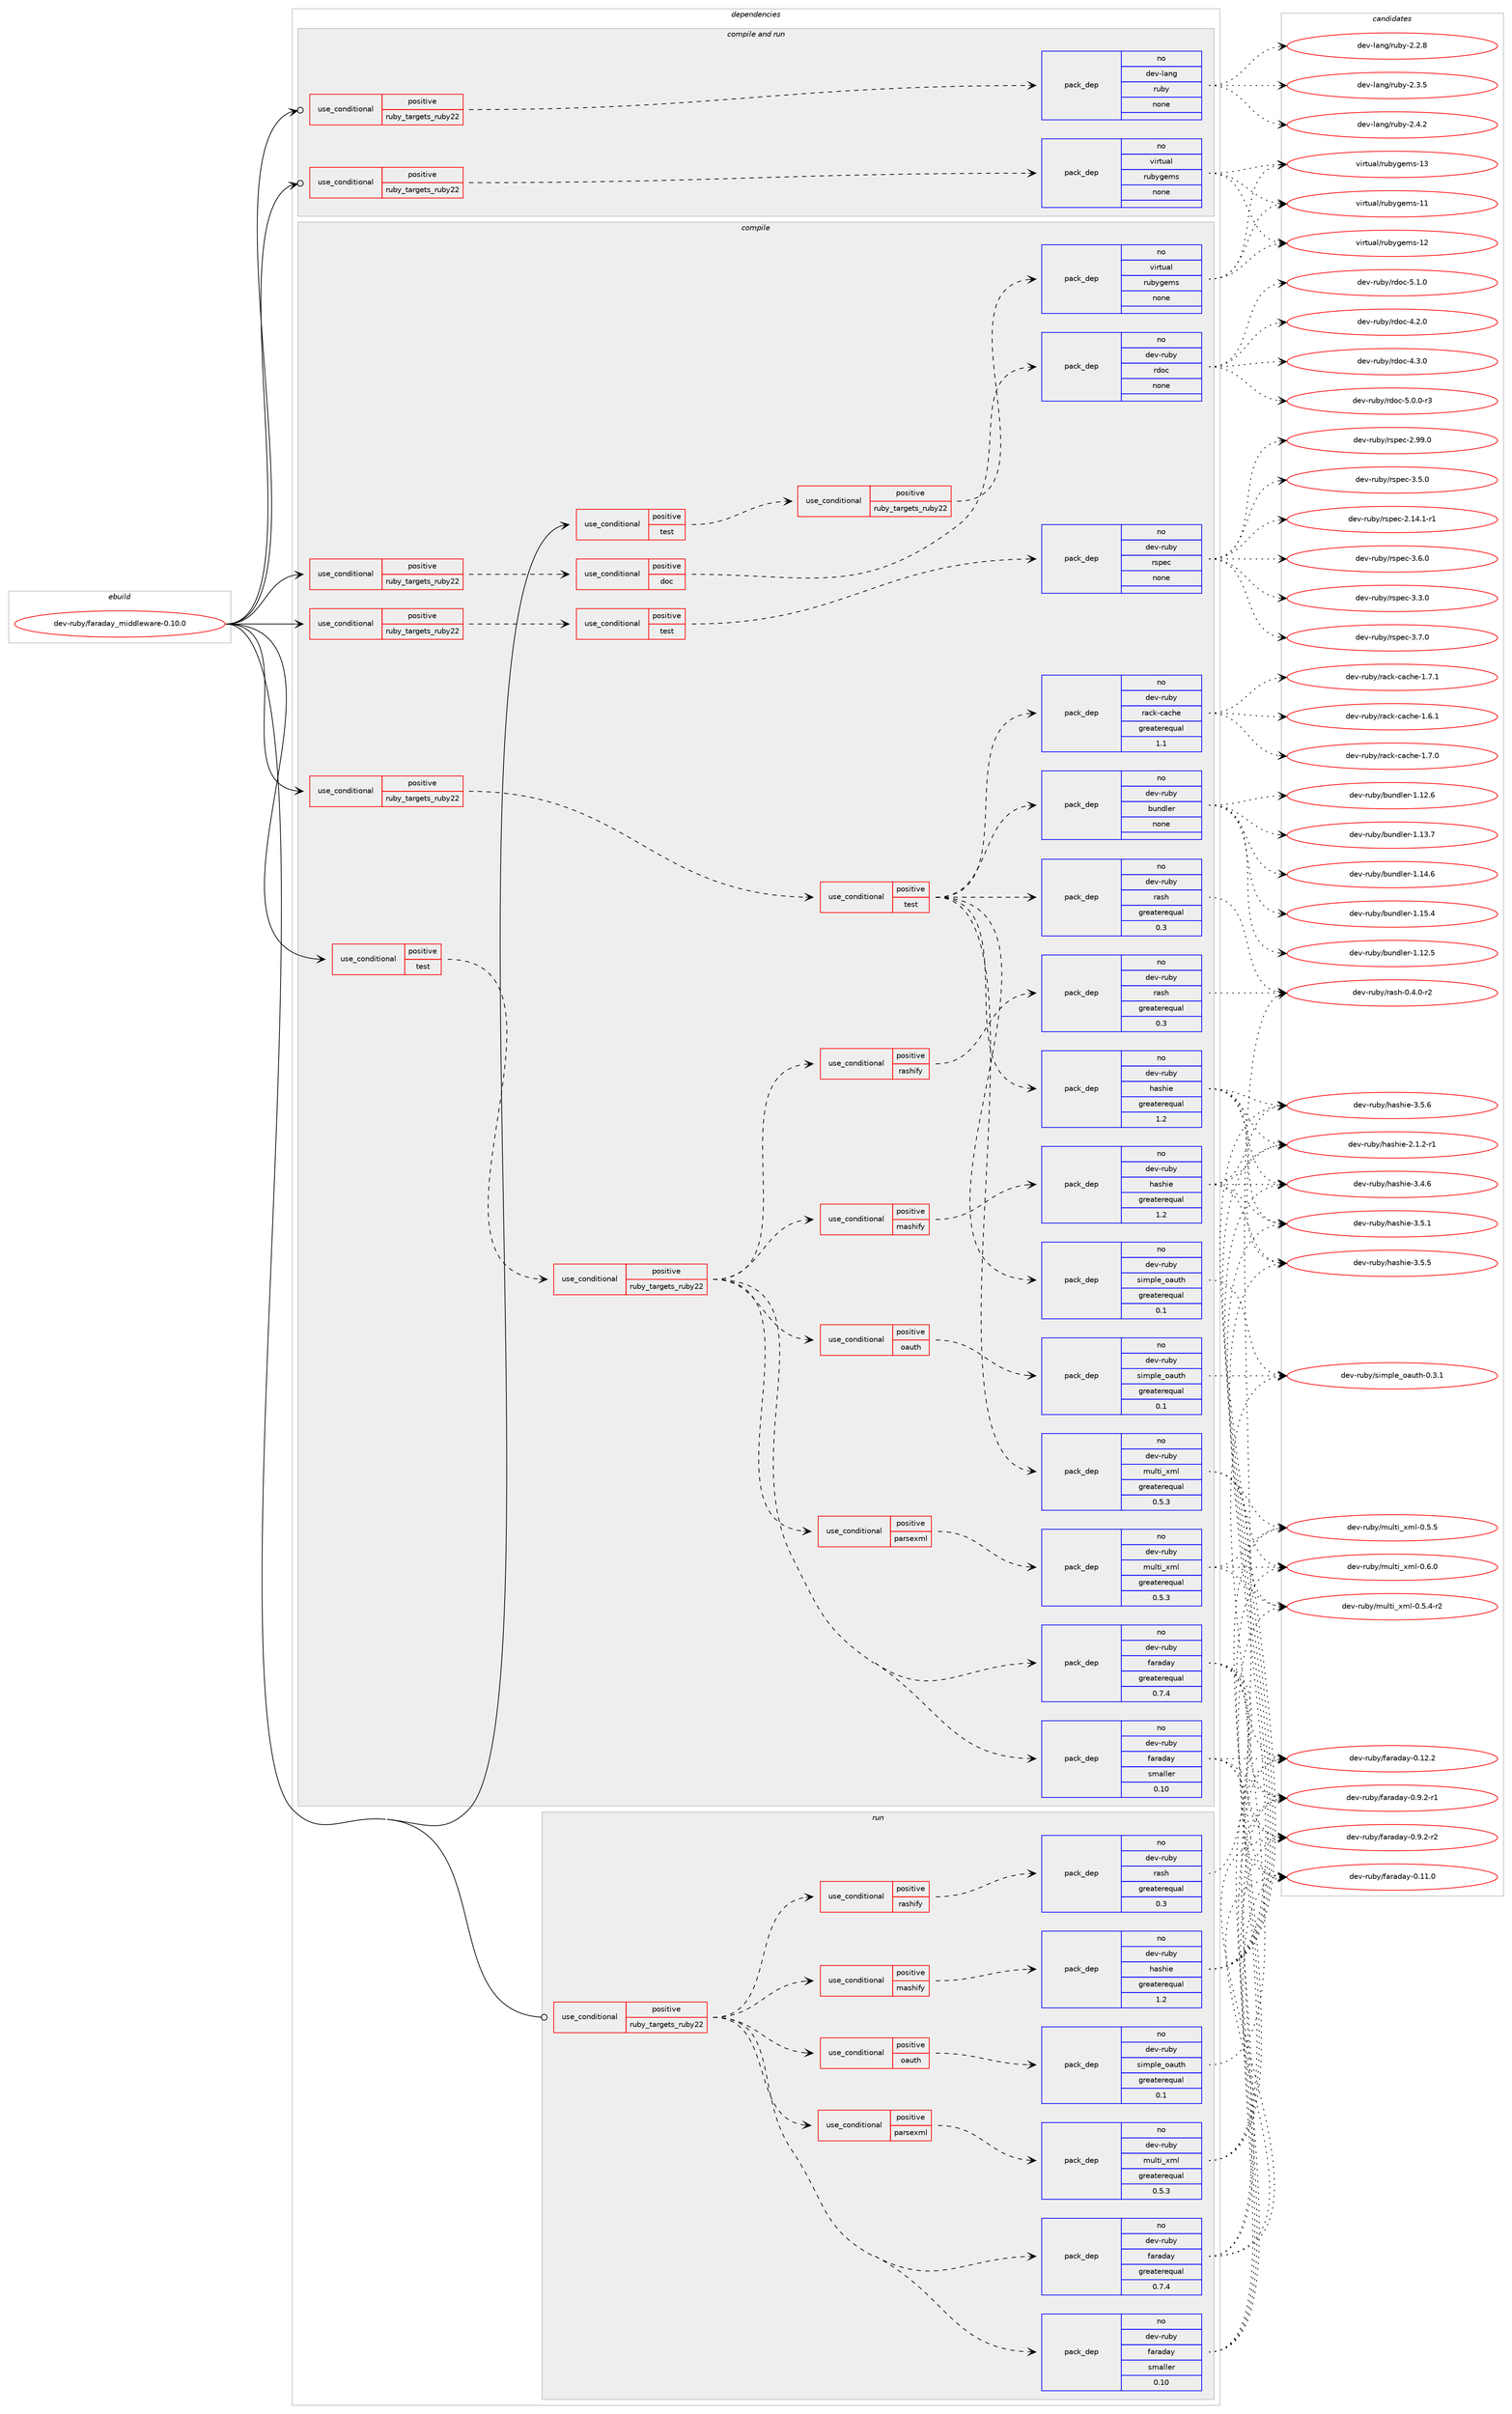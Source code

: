 digraph prolog {

# *************
# Graph options
# *************

newrank=true;
concentrate=true;
compound=true;
graph [rankdir=LR,fontname=Helvetica,fontsize=10,ranksep=1.5];#, ranksep=2.5, nodesep=0.2];
edge  [arrowhead=vee];
node  [fontname=Helvetica,fontsize=10];

# **********
# The ebuild
# **********

subgraph cluster_leftcol {
color=gray;
rank=same;
label=<<i>ebuild</i>>;
id [label="dev-ruby/faraday_middleware-0.10.0", color=red, width=4, href="../dev-ruby/faraday_middleware-0.10.0.svg"];
}

# ****************
# The dependencies
# ****************

subgraph cluster_midcol {
color=gray;
label=<<i>dependencies</i>>;
subgraph cluster_compile {
fillcolor="#eeeeee";
style=filled;
label=<<i>compile</i>>;
subgraph cond56797 {
dependency238195 [label=<<TABLE BORDER="0" CELLBORDER="1" CELLSPACING="0" CELLPADDING="4"><TR><TD ROWSPAN="3" CELLPADDING="10">use_conditional</TD></TR><TR><TD>positive</TD></TR><TR><TD>ruby_targets_ruby22</TD></TR></TABLE>>, shape=none, color=red];
subgraph cond56798 {
dependency238196 [label=<<TABLE BORDER="0" CELLBORDER="1" CELLSPACING="0" CELLPADDING="4"><TR><TD ROWSPAN="3" CELLPADDING="10">use_conditional</TD></TR><TR><TD>positive</TD></TR><TR><TD>doc</TD></TR></TABLE>>, shape=none, color=red];
subgraph pack177321 {
dependency238197 [label=<<TABLE BORDER="0" CELLBORDER="1" CELLSPACING="0" CELLPADDING="4" WIDTH="220"><TR><TD ROWSPAN="6" CELLPADDING="30">pack_dep</TD></TR><TR><TD WIDTH="110">no</TD></TR><TR><TD>dev-ruby</TD></TR><TR><TD>rdoc</TD></TR><TR><TD>none</TD></TR><TR><TD></TD></TR></TABLE>>, shape=none, color=blue];
}
dependency238196:e -> dependency238197:w [weight=20,style="dashed",arrowhead="vee"];
}
dependency238195:e -> dependency238196:w [weight=20,style="dashed",arrowhead="vee"];
}
id:e -> dependency238195:w [weight=20,style="solid",arrowhead="vee"];
subgraph cond56799 {
dependency238198 [label=<<TABLE BORDER="0" CELLBORDER="1" CELLSPACING="0" CELLPADDING="4"><TR><TD ROWSPAN="3" CELLPADDING="10">use_conditional</TD></TR><TR><TD>positive</TD></TR><TR><TD>ruby_targets_ruby22</TD></TR></TABLE>>, shape=none, color=red];
subgraph cond56800 {
dependency238199 [label=<<TABLE BORDER="0" CELLBORDER="1" CELLSPACING="0" CELLPADDING="4"><TR><TD ROWSPAN="3" CELLPADDING="10">use_conditional</TD></TR><TR><TD>positive</TD></TR><TR><TD>test</TD></TR></TABLE>>, shape=none, color=red];
subgraph pack177322 {
dependency238200 [label=<<TABLE BORDER="0" CELLBORDER="1" CELLSPACING="0" CELLPADDING="4" WIDTH="220"><TR><TD ROWSPAN="6" CELLPADDING="30">pack_dep</TD></TR><TR><TD WIDTH="110">no</TD></TR><TR><TD>dev-ruby</TD></TR><TR><TD>bundler</TD></TR><TR><TD>none</TD></TR><TR><TD></TD></TR></TABLE>>, shape=none, color=blue];
}
dependency238199:e -> dependency238200:w [weight=20,style="dashed",arrowhead="vee"];
subgraph pack177323 {
dependency238201 [label=<<TABLE BORDER="0" CELLBORDER="1" CELLSPACING="0" CELLPADDING="4" WIDTH="220"><TR><TD ROWSPAN="6" CELLPADDING="30">pack_dep</TD></TR><TR><TD WIDTH="110">no</TD></TR><TR><TD>dev-ruby</TD></TR><TR><TD>multi_xml</TD></TR><TR><TD>greaterequal</TD></TR><TR><TD>0.5.3</TD></TR></TABLE>>, shape=none, color=blue];
}
dependency238199:e -> dependency238201:w [weight=20,style="dashed",arrowhead="vee"];
subgraph pack177324 {
dependency238202 [label=<<TABLE BORDER="0" CELLBORDER="1" CELLSPACING="0" CELLPADDING="4" WIDTH="220"><TR><TD ROWSPAN="6" CELLPADDING="30">pack_dep</TD></TR><TR><TD WIDTH="110">no</TD></TR><TR><TD>dev-ruby</TD></TR><TR><TD>rack-cache</TD></TR><TR><TD>greaterequal</TD></TR><TR><TD>1.1</TD></TR></TABLE>>, shape=none, color=blue];
}
dependency238199:e -> dependency238202:w [weight=20,style="dashed",arrowhead="vee"];
subgraph pack177325 {
dependency238203 [label=<<TABLE BORDER="0" CELLBORDER="1" CELLSPACING="0" CELLPADDING="4" WIDTH="220"><TR><TD ROWSPAN="6" CELLPADDING="30">pack_dep</TD></TR><TR><TD WIDTH="110">no</TD></TR><TR><TD>dev-ruby</TD></TR><TR><TD>simple_oauth</TD></TR><TR><TD>greaterequal</TD></TR><TR><TD>0.1</TD></TR></TABLE>>, shape=none, color=blue];
}
dependency238199:e -> dependency238203:w [weight=20,style="dashed",arrowhead="vee"];
subgraph pack177326 {
dependency238204 [label=<<TABLE BORDER="0" CELLBORDER="1" CELLSPACING="0" CELLPADDING="4" WIDTH="220"><TR><TD ROWSPAN="6" CELLPADDING="30">pack_dep</TD></TR><TR><TD WIDTH="110">no</TD></TR><TR><TD>dev-ruby</TD></TR><TR><TD>hashie</TD></TR><TR><TD>greaterequal</TD></TR><TR><TD>1.2</TD></TR></TABLE>>, shape=none, color=blue];
}
dependency238199:e -> dependency238204:w [weight=20,style="dashed",arrowhead="vee"];
subgraph pack177327 {
dependency238205 [label=<<TABLE BORDER="0" CELLBORDER="1" CELLSPACING="0" CELLPADDING="4" WIDTH="220"><TR><TD ROWSPAN="6" CELLPADDING="30">pack_dep</TD></TR><TR><TD WIDTH="110">no</TD></TR><TR><TD>dev-ruby</TD></TR><TR><TD>rash</TD></TR><TR><TD>greaterequal</TD></TR><TR><TD>0.3</TD></TR></TABLE>>, shape=none, color=blue];
}
dependency238199:e -> dependency238205:w [weight=20,style="dashed",arrowhead="vee"];
}
dependency238198:e -> dependency238199:w [weight=20,style="dashed",arrowhead="vee"];
}
id:e -> dependency238198:w [weight=20,style="solid",arrowhead="vee"];
subgraph cond56801 {
dependency238206 [label=<<TABLE BORDER="0" CELLBORDER="1" CELLSPACING="0" CELLPADDING="4"><TR><TD ROWSPAN="3" CELLPADDING="10">use_conditional</TD></TR><TR><TD>positive</TD></TR><TR><TD>ruby_targets_ruby22</TD></TR></TABLE>>, shape=none, color=red];
subgraph cond56802 {
dependency238207 [label=<<TABLE BORDER="0" CELLBORDER="1" CELLSPACING="0" CELLPADDING="4"><TR><TD ROWSPAN="3" CELLPADDING="10">use_conditional</TD></TR><TR><TD>positive</TD></TR><TR><TD>test</TD></TR></TABLE>>, shape=none, color=red];
subgraph pack177328 {
dependency238208 [label=<<TABLE BORDER="0" CELLBORDER="1" CELLSPACING="0" CELLPADDING="4" WIDTH="220"><TR><TD ROWSPAN="6" CELLPADDING="30">pack_dep</TD></TR><TR><TD WIDTH="110">no</TD></TR><TR><TD>dev-ruby</TD></TR><TR><TD>rspec</TD></TR><TR><TD>none</TD></TR><TR><TD></TD></TR></TABLE>>, shape=none, color=blue];
}
dependency238207:e -> dependency238208:w [weight=20,style="dashed",arrowhead="vee"];
}
dependency238206:e -> dependency238207:w [weight=20,style="dashed",arrowhead="vee"];
}
id:e -> dependency238206:w [weight=20,style="solid",arrowhead="vee"];
subgraph cond56803 {
dependency238209 [label=<<TABLE BORDER="0" CELLBORDER="1" CELLSPACING="0" CELLPADDING="4"><TR><TD ROWSPAN="3" CELLPADDING="10">use_conditional</TD></TR><TR><TD>positive</TD></TR><TR><TD>test</TD></TR></TABLE>>, shape=none, color=red];
subgraph cond56804 {
dependency238210 [label=<<TABLE BORDER="0" CELLBORDER="1" CELLSPACING="0" CELLPADDING="4"><TR><TD ROWSPAN="3" CELLPADDING="10">use_conditional</TD></TR><TR><TD>positive</TD></TR><TR><TD>ruby_targets_ruby22</TD></TR></TABLE>>, shape=none, color=red];
subgraph pack177329 {
dependency238211 [label=<<TABLE BORDER="0" CELLBORDER="1" CELLSPACING="0" CELLPADDING="4" WIDTH="220"><TR><TD ROWSPAN="6" CELLPADDING="30">pack_dep</TD></TR><TR><TD WIDTH="110">no</TD></TR><TR><TD>dev-ruby</TD></TR><TR><TD>faraday</TD></TR><TR><TD>greaterequal</TD></TR><TR><TD>0.7.4</TD></TR></TABLE>>, shape=none, color=blue];
}
dependency238210:e -> dependency238211:w [weight=20,style="dashed",arrowhead="vee"];
subgraph pack177330 {
dependency238212 [label=<<TABLE BORDER="0" CELLBORDER="1" CELLSPACING="0" CELLPADDING="4" WIDTH="220"><TR><TD ROWSPAN="6" CELLPADDING="30">pack_dep</TD></TR><TR><TD WIDTH="110">no</TD></TR><TR><TD>dev-ruby</TD></TR><TR><TD>faraday</TD></TR><TR><TD>smaller</TD></TR><TR><TD>0.10</TD></TR></TABLE>>, shape=none, color=blue];
}
dependency238210:e -> dependency238212:w [weight=20,style="dashed",arrowhead="vee"];
subgraph cond56805 {
dependency238213 [label=<<TABLE BORDER="0" CELLBORDER="1" CELLSPACING="0" CELLPADDING="4"><TR><TD ROWSPAN="3" CELLPADDING="10">use_conditional</TD></TR><TR><TD>positive</TD></TR><TR><TD>parsexml</TD></TR></TABLE>>, shape=none, color=red];
subgraph pack177331 {
dependency238214 [label=<<TABLE BORDER="0" CELLBORDER="1" CELLSPACING="0" CELLPADDING="4" WIDTH="220"><TR><TD ROWSPAN="6" CELLPADDING="30">pack_dep</TD></TR><TR><TD WIDTH="110">no</TD></TR><TR><TD>dev-ruby</TD></TR><TR><TD>multi_xml</TD></TR><TR><TD>greaterequal</TD></TR><TR><TD>0.5.3</TD></TR></TABLE>>, shape=none, color=blue];
}
dependency238213:e -> dependency238214:w [weight=20,style="dashed",arrowhead="vee"];
}
dependency238210:e -> dependency238213:w [weight=20,style="dashed",arrowhead="vee"];
subgraph cond56806 {
dependency238215 [label=<<TABLE BORDER="0" CELLBORDER="1" CELLSPACING="0" CELLPADDING="4"><TR><TD ROWSPAN="3" CELLPADDING="10">use_conditional</TD></TR><TR><TD>positive</TD></TR><TR><TD>oauth</TD></TR></TABLE>>, shape=none, color=red];
subgraph pack177332 {
dependency238216 [label=<<TABLE BORDER="0" CELLBORDER="1" CELLSPACING="0" CELLPADDING="4" WIDTH="220"><TR><TD ROWSPAN="6" CELLPADDING="30">pack_dep</TD></TR><TR><TD WIDTH="110">no</TD></TR><TR><TD>dev-ruby</TD></TR><TR><TD>simple_oauth</TD></TR><TR><TD>greaterequal</TD></TR><TR><TD>0.1</TD></TR></TABLE>>, shape=none, color=blue];
}
dependency238215:e -> dependency238216:w [weight=20,style="dashed",arrowhead="vee"];
}
dependency238210:e -> dependency238215:w [weight=20,style="dashed",arrowhead="vee"];
subgraph cond56807 {
dependency238217 [label=<<TABLE BORDER="0" CELLBORDER="1" CELLSPACING="0" CELLPADDING="4"><TR><TD ROWSPAN="3" CELLPADDING="10">use_conditional</TD></TR><TR><TD>positive</TD></TR><TR><TD>mashify</TD></TR></TABLE>>, shape=none, color=red];
subgraph pack177333 {
dependency238218 [label=<<TABLE BORDER="0" CELLBORDER="1" CELLSPACING="0" CELLPADDING="4" WIDTH="220"><TR><TD ROWSPAN="6" CELLPADDING="30">pack_dep</TD></TR><TR><TD WIDTH="110">no</TD></TR><TR><TD>dev-ruby</TD></TR><TR><TD>hashie</TD></TR><TR><TD>greaterequal</TD></TR><TR><TD>1.2</TD></TR></TABLE>>, shape=none, color=blue];
}
dependency238217:e -> dependency238218:w [weight=20,style="dashed",arrowhead="vee"];
}
dependency238210:e -> dependency238217:w [weight=20,style="dashed",arrowhead="vee"];
subgraph cond56808 {
dependency238219 [label=<<TABLE BORDER="0" CELLBORDER="1" CELLSPACING="0" CELLPADDING="4"><TR><TD ROWSPAN="3" CELLPADDING="10">use_conditional</TD></TR><TR><TD>positive</TD></TR><TR><TD>rashify</TD></TR></TABLE>>, shape=none, color=red];
subgraph pack177334 {
dependency238220 [label=<<TABLE BORDER="0" CELLBORDER="1" CELLSPACING="0" CELLPADDING="4" WIDTH="220"><TR><TD ROWSPAN="6" CELLPADDING="30">pack_dep</TD></TR><TR><TD WIDTH="110">no</TD></TR><TR><TD>dev-ruby</TD></TR><TR><TD>rash</TD></TR><TR><TD>greaterequal</TD></TR><TR><TD>0.3</TD></TR></TABLE>>, shape=none, color=blue];
}
dependency238219:e -> dependency238220:w [weight=20,style="dashed",arrowhead="vee"];
}
dependency238210:e -> dependency238219:w [weight=20,style="dashed",arrowhead="vee"];
}
dependency238209:e -> dependency238210:w [weight=20,style="dashed",arrowhead="vee"];
}
id:e -> dependency238209:w [weight=20,style="solid",arrowhead="vee"];
subgraph cond56809 {
dependency238221 [label=<<TABLE BORDER="0" CELLBORDER="1" CELLSPACING="0" CELLPADDING="4"><TR><TD ROWSPAN="3" CELLPADDING="10">use_conditional</TD></TR><TR><TD>positive</TD></TR><TR><TD>test</TD></TR></TABLE>>, shape=none, color=red];
subgraph cond56810 {
dependency238222 [label=<<TABLE BORDER="0" CELLBORDER="1" CELLSPACING="0" CELLPADDING="4"><TR><TD ROWSPAN="3" CELLPADDING="10">use_conditional</TD></TR><TR><TD>positive</TD></TR><TR><TD>ruby_targets_ruby22</TD></TR></TABLE>>, shape=none, color=red];
subgraph pack177335 {
dependency238223 [label=<<TABLE BORDER="0" CELLBORDER="1" CELLSPACING="0" CELLPADDING="4" WIDTH="220"><TR><TD ROWSPAN="6" CELLPADDING="30">pack_dep</TD></TR><TR><TD WIDTH="110">no</TD></TR><TR><TD>virtual</TD></TR><TR><TD>rubygems</TD></TR><TR><TD>none</TD></TR><TR><TD></TD></TR></TABLE>>, shape=none, color=blue];
}
dependency238222:e -> dependency238223:w [weight=20,style="dashed",arrowhead="vee"];
}
dependency238221:e -> dependency238222:w [weight=20,style="dashed",arrowhead="vee"];
}
id:e -> dependency238221:w [weight=20,style="solid",arrowhead="vee"];
}
subgraph cluster_compileandrun {
fillcolor="#eeeeee";
style=filled;
label=<<i>compile and run</i>>;
subgraph cond56811 {
dependency238224 [label=<<TABLE BORDER="0" CELLBORDER="1" CELLSPACING="0" CELLPADDING="4"><TR><TD ROWSPAN="3" CELLPADDING="10">use_conditional</TD></TR><TR><TD>positive</TD></TR><TR><TD>ruby_targets_ruby22</TD></TR></TABLE>>, shape=none, color=red];
subgraph pack177336 {
dependency238225 [label=<<TABLE BORDER="0" CELLBORDER="1" CELLSPACING="0" CELLPADDING="4" WIDTH="220"><TR><TD ROWSPAN="6" CELLPADDING="30">pack_dep</TD></TR><TR><TD WIDTH="110">no</TD></TR><TR><TD>dev-lang</TD></TR><TR><TD>ruby</TD></TR><TR><TD>none</TD></TR><TR><TD></TD></TR></TABLE>>, shape=none, color=blue];
}
dependency238224:e -> dependency238225:w [weight=20,style="dashed",arrowhead="vee"];
}
id:e -> dependency238224:w [weight=20,style="solid",arrowhead="odotvee"];
subgraph cond56812 {
dependency238226 [label=<<TABLE BORDER="0" CELLBORDER="1" CELLSPACING="0" CELLPADDING="4"><TR><TD ROWSPAN="3" CELLPADDING="10">use_conditional</TD></TR><TR><TD>positive</TD></TR><TR><TD>ruby_targets_ruby22</TD></TR></TABLE>>, shape=none, color=red];
subgraph pack177337 {
dependency238227 [label=<<TABLE BORDER="0" CELLBORDER="1" CELLSPACING="0" CELLPADDING="4" WIDTH="220"><TR><TD ROWSPAN="6" CELLPADDING="30">pack_dep</TD></TR><TR><TD WIDTH="110">no</TD></TR><TR><TD>virtual</TD></TR><TR><TD>rubygems</TD></TR><TR><TD>none</TD></TR><TR><TD></TD></TR></TABLE>>, shape=none, color=blue];
}
dependency238226:e -> dependency238227:w [weight=20,style="dashed",arrowhead="vee"];
}
id:e -> dependency238226:w [weight=20,style="solid",arrowhead="odotvee"];
}
subgraph cluster_run {
fillcolor="#eeeeee";
style=filled;
label=<<i>run</i>>;
subgraph cond56813 {
dependency238228 [label=<<TABLE BORDER="0" CELLBORDER="1" CELLSPACING="0" CELLPADDING="4"><TR><TD ROWSPAN="3" CELLPADDING="10">use_conditional</TD></TR><TR><TD>positive</TD></TR><TR><TD>ruby_targets_ruby22</TD></TR></TABLE>>, shape=none, color=red];
subgraph pack177338 {
dependency238229 [label=<<TABLE BORDER="0" CELLBORDER="1" CELLSPACING="0" CELLPADDING="4" WIDTH="220"><TR><TD ROWSPAN="6" CELLPADDING="30">pack_dep</TD></TR><TR><TD WIDTH="110">no</TD></TR><TR><TD>dev-ruby</TD></TR><TR><TD>faraday</TD></TR><TR><TD>greaterequal</TD></TR><TR><TD>0.7.4</TD></TR></TABLE>>, shape=none, color=blue];
}
dependency238228:e -> dependency238229:w [weight=20,style="dashed",arrowhead="vee"];
subgraph pack177339 {
dependency238230 [label=<<TABLE BORDER="0" CELLBORDER="1" CELLSPACING="0" CELLPADDING="4" WIDTH="220"><TR><TD ROWSPAN="6" CELLPADDING="30">pack_dep</TD></TR><TR><TD WIDTH="110">no</TD></TR><TR><TD>dev-ruby</TD></TR><TR><TD>faraday</TD></TR><TR><TD>smaller</TD></TR><TR><TD>0.10</TD></TR></TABLE>>, shape=none, color=blue];
}
dependency238228:e -> dependency238230:w [weight=20,style="dashed",arrowhead="vee"];
subgraph cond56814 {
dependency238231 [label=<<TABLE BORDER="0" CELLBORDER="1" CELLSPACING="0" CELLPADDING="4"><TR><TD ROWSPAN="3" CELLPADDING="10">use_conditional</TD></TR><TR><TD>positive</TD></TR><TR><TD>parsexml</TD></TR></TABLE>>, shape=none, color=red];
subgraph pack177340 {
dependency238232 [label=<<TABLE BORDER="0" CELLBORDER="1" CELLSPACING="0" CELLPADDING="4" WIDTH="220"><TR><TD ROWSPAN="6" CELLPADDING="30">pack_dep</TD></TR><TR><TD WIDTH="110">no</TD></TR><TR><TD>dev-ruby</TD></TR><TR><TD>multi_xml</TD></TR><TR><TD>greaterequal</TD></TR><TR><TD>0.5.3</TD></TR></TABLE>>, shape=none, color=blue];
}
dependency238231:e -> dependency238232:w [weight=20,style="dashed",arrowhead="vee"];
}
dependency238228:e -> dependency238231:w [weight=20,style="dashed",arrowhead="vee"];
subgraph cond56815 {
dependency238233 [label=<<TABLE BORDER="0" CELLBORDER="1" CELLSPACING="0" CELLPADDING="4"><TR><TD ROWSPAN="3" CELLPADDING="10">use_conditional</TD></TR><TR><TD>positive</TD></TR><TR><TD>oauth</TD></TR></TABLE>>, shape=none, color=red];
subgraph pack177341 {
dependency238234 [label=<<TABLE BORDER="0" CELLBORDER="1" CELLSPACING="0" CELLPADDING="4" WIDTH="220"><TR><TD ROWSPAN="6" CELLPADDING="30">pack_dep</TD></TR><TR><TD WIDTH="110">no</TD></TR><TR><TD>dev-ruby</TD></TR><TR><TD>simple_oauth</TD></TR><TR><TD>greaterequal</TD></TR><TR><TD>0.1</TD></TR></TABLE>>, shape=none, color=blue];
}
dependency238233:e -> dependency238234:w [weight=20,style="dashed",arrowhead="vee"];
}
dependency238228:e -> dependency238233:w [weight=20,style="dashed",arrowhead="vee"];
subgraph cond56816 {
dependency238235 [label=<<TABLE BORDER="0" CELLBORDER="1" CELLSPACING="0" CELLPADDING="4"><TR><TD ROWSPAN="3" CELLPADDING="10">use_conditional</TD></TR><TR><TD>positive</TD></TR><TR><TD>mashify</TD></TR></TABLE>>, shape=none, color=red];
subgraph pack177342 {
dependency238236 [label=<<TABLE BORDER="0" CELLBORDER="1" CELLSPACING="0" CELLPADDING="4" WIDTH="220"><TR><TD ROWSPAN="6" CELLPADDING="30">pack_dep</TD></TR><TR><TD WIDTH="110">no</TD></TR><TR><TD>dev-ruby</TD></TR><TR><TD>hashie</TD></TR><TR><TD>greaterequal</TD></TR><TR><TD>1.2</TD></TR></TABLE>>, shape=none, color=blue];
}
dependency238235:e -> dependency238236:w [weight=20,style="dashed",arrowhead="vee"];
}
dependency238228:e -> dependency238235:w [weight=20,style="dashed",arrowhead="vee"];
subgraph cond56817 {
dependency238237 [label=<<TABLE BORDER="0" CELLBORDER="1" CELLSPACING="0" CELLPADDING="4"><TR><TD ROWSPAN="3" CELLPADDING="10">use_conditional</TD></TR><TR><TD>positive</TD></TR><TR><TD>rashify</TD></TR></TABLE>>, shape=none, color=red];
subgraph pack177343 {
dependency238238 [label=<<TABLE BORDER="0" CELLBORDER="1" CELLSPACING="0" CELLPADDING="4" WIDTH="220"><TR><TD ROWSPAN="6" CELLPADDING="30">pack_dep</TD></TR><TR><TD WIDTH="110">no</TD></TR><TR><TD>dev-ruby</TD></TR><TR><TD>rash</TD></TR><TR><TD>greaterequal</TD></TR><TR><TD>0.3</TD></TR></TABLE>>, shape=none, color=blue];
}
dependency238237:e -> dependency238238:w [weight=20,style="dashed",arrowhead="vee"];
}
dependency238228:e -> dependency238237:w [weight=20,style="dashed",arrowhead="vee"];
}
id:e -> dependency238228:w [weight=20,style="solid",arrowhead="odot"];
}
}

# **************
# The candidates
# **************

subgraph cluster_choices {
rank=same;
color=gray;
label=<<i>candidates</i>>;

subgraph choice177321 {
color=black;
nodesep=1;
choice10010111845114117981214711410011199455246504648 [label="dev-ruby/rdoc-4.2.0", color=red, width=4,href="../dev-ruby/rdoc-4.2.0.svg"];
choice10010111845114117981214711410011199455246514648 [label="dev-ruby/rdoc-4.3.0", color=red, width=4,href="../dev-ruby/rdoc-4.3.0.svg"];
choice100101118451141179812147114100111994553464846484511451 [label="dev-ruby/rdoc-5.0.0-r3", color=red, width=4,href="../dev-ruby/rdoc-5.0.0-r3.svg"];
choice10010111845114117981214711410011199455346494648 [label="dev-ruby/rdoc-5.1.0", color=red, width=4,href="../dev-ruby/rdoc-5.1.0.svg"];
dependency238197:e -> choice10010111845114117981214711410011199455246504648:w [style=dotted,weight="100"];
dependency238197:e -> choice10010111845114117981214711410011199455246514648:w [style=dotted,weight="100"];
dependency238197:e -> choice100101118451141179812147114100111994553464846484511451:w [style=dotted,weight="100"];
dependency238197:e -> choice10010111845114117981214711410011199455346494648:w [style=dotted,weight="100"];
}
subgraph choice177322 {
color=black;
nodesep=1;
choice1001011184511411798121479811711010010810111445494649504653 [label="dev-ruby/bundler-1.12.5", color=red, width=4,href="../dev-ruby/bundler-1.12.5.svg"];
choice1001011184511411798121479811711010010810111445494649504654 [label="dev-ruby/bundler-1.12.6", color=red, width=4,href="../dev-ruby/bundler-1.12.6.svg"];
choice1001011184511411798121479811711010010810111445494649514655 [label="dev-ruby/bundler-1.13.7", color=red, width=4,href="../dev-ruby/bundler-1.13.7.svg"];
choice1001011184511411798121479811711010010810111445494649524654 [label="dev-ruby/bundler-1.14.6", color=red, width=4,href="../dev-ruby/bundler-1.14.6.svg"];
choice1001011184511411798121479811711010010810111445494649534652 [label="dev-ruby/bundler-1.15.4", color=red, width=4,href="../dev-ruby/bundler-1.15.4.svg"];
dependency238200:e -> choice1001011184511411798121479811711010010810111445494649504653:w [style=dotted,weight="100"];
dependency238200:e -> choice1001011184511411798121479811711010010810111445494649504654:w [style=dotted,weight="100"];
dependency238200:e -> choice1001011184511411798121479811711010010810111445494649514655:w [style=dotted,weight="100"];
dependency238200:e -> choice1001011184511411798121479811711010010810111445494649524654:w [style=dotted,weight="100"];
dependency238200:e -> choice1001011184511411798121479811711010010810111445494649534652:w [style=dotted,weight="100"];
}
subgraph choice177323 {
color=black;
nodesep=1;
choice100101118451141179812147109117108116105951201091084548465346524511450 [label="dev-ruby/multi_xml-0.5.4-r2", color=red, width=4,href="../dev-ruby/multi_xml-0.5.4-r2.svg"];
choice10010111845114117981214710911710811610595120109108454846534653 [label="dev-ruby/multi_xml-0.5.5", color=red, width=4,href="../dev-ruby/multi_xml-0.5.5.svg"];
choice10010111845114117981214710911710811610595120109108454846544648 [label="dev-ruby/multi_xml-0.6.0", color=red, width=4,href="../dev-ruby/multi_xml-0.6.0.svg"];
dependency238201:e -> choice100101118451141179812147109117108116105951201091084548465346524511450:w [style=dotted,weight="100"];
dependency238201:e -> choice10010111845114117981214710911710811610595120109108454846534653:w [style=dotted,weight="100"];
dependency238201:e -> choice10010111845114117981214710911710811610595120109108454846544648:w [style=dotted,weight="100"];
}
subgraph choice177324 {
color=black;
nodesep=1;
choice100101118451141179812147114979910745999799104101454946544649 [label="dev-ruby/rack-cache-1.6.1", color=red, width=4,href="../dev-ruby/rack-cache-1.6.1.svg"];
choice100101118451141179812147114979910745999799104101454946554648 [label="dev-ruby/rack-cache-1.7.0", color=red, width=4,href="../dev-ruby/rack-cache-1.7.0.svg"];
choice100101118451141179812147114979910745999799104101454946554649 [label="dev-ruby/rack-cache-1.7.1", color=red, width=4,href="../dev-ruby/rack-cache-1.7.1.svg"];
dependency238202:e -> choice100101118451141179812147114979910745999799104101454946544649:w [style=dotted,weight="100"];
dependency238202:e -> choice100101118451141179812147114979910745999799104101454946554648:w [style=dotted,weight="100"];
dependency238202:e -> choice100101118451141179812147114979910745999799104101454946554649:w [style=dotted,weight="100"];
}
subgraph choice177325 {
color=black;
nodesep=1;
choice1001011184511411798121471151051091121081019511197117116104454846514649 [label="dev-ruby/simple_oauth-0.3.1", color=red, width=4,href="../dev-ruby/simple_oauth-0.3.1.svg"];
dependency238203:e -> choice1001011184511411798121471151051091121081019511197117116104454846514649:w [style=dotted,weight="100"];
}
subgraph choice177326 {
color=black;
nodesep=1;
choice100101118451141179812147104971151041051014550464946504511449 [label="dev-ruby/hashie-2.1.2-r1", color=red, width=4,href="../dev-ruby/hashie-2.1.2-r1.svg"];
choice10010111845114117981214710497115104105101455146524654 [label="dev-ruby/hashie-3.4.6", color=red, width=4,href="../dev-ruby/hashie-3.4.6.svg"];
choice10010111845114117981214710497115104105101455146534649 [label="dev-ruby/hashie-3.5.1", color=red, width=4,href="../dev-ruby/hashie-3.5.1.svg"];
choice10010111845114117981214710497115104105101455146534653 [label="dev-ruby/hashie-3.5.5", color=red, width=4,href="../dev-ruby/hashie-3.5.5.svg"];
choice10010111845114117981214710497115104105101455146534654 [label="dev-ruby/hashie-3.5.6", color=red, width=4,href="../dev-ruby/hashie-3.5.6.svg"];
dependency238204:e -> choice100101118451141179812147104971151041051014550464946504511449:w [style=dotted,weight="100"];
dependency238204:e -> choice10010111845114117981214710497115104105101455146524654:w [style=dotted,weight="100"];
dependency238204:e -> choice10010111845114117981214710497115104105101455146534649:w [style=dotted,weight="100"];
dependency238204:e -> choice10010111845114117981214710497115104105101455146534653:w [style=dotted,weight="100"];
dependency238204:e -> choice10010111845114117981214710497115104105101455146534654:w [style=dotted,weight="100"];
}
subgraph choice177327 {
color=black;
nodesep=1;
choice100101118451141179812147114971151044548465246484511450 [label="dev-ruby/rash-0.4.0-r2", color=red, width=4,href="../dev-ruby/rash-0.4.0-r2.svg"];
dependency238205:e -> choice100101118451141179812147114971151044548465246484511450:w [style=dotted,weight="100"];
}
subgraph choice177328 {
color=black;
nodesep=1;
choice10010111845114117981214711411511210199455046495246494511449 [label="dev-ruby/rspec-2.14.1-r1", color=red, width=4,href="../dev-ruby/rspec-2.14.1-r1.svg"];
choice1001011184511411798121471141151121019945504657574648 [label="dev-ruby/rspec-2.99.0", color=red, width=4,href="../dev-ruby/rspec-2.99.0.svg"];
choice10010111845114117981214711411511210199455146514648 [label="dev-ruby/rspec-3.3.0", color=red, width=4,href="../dev-ruby/rspec-3.3.0.svg"];
choice10010111845114117981214711411511210199455146534648 [label="dev-ruby/rspec-3.5.0", color=red, width=4,href="../dev-ruby/rspec-3.5.0.svg"];
choice10010111845114117981214711411511210199455146544648 [label="dev-ruby/rspec-3.6.0", color=red, width=4,href="../dev-ruby/rspec-3.6.0.svg"];
choice10010111845114117981214711411511210199455146554648 [label="dev-ruby/rspec-3.7.0", color=red, width=4,href="../dev-ruby/rspec-3.7.0.svg"];
dependency238208:e -> choice10010111845114117981214711411511210199455046495246494511449:w [style=dotted,weight="100"];
dependency238208:e -> choice1001011184511411798121471141151121019945504657574648:w [style=dotted,weight="100"];
dependency238208:e -> choice10010111845114117981214711411511210199455146514648:w [style=dotted,weight="100"];
dependency238208:e -> choice10010111845114117981214711411511210199455146534648:w [style=dotted,weight="100"];
dependency238208:e -> choice10010111845114117981214711411511210199455146544648:w [style=dotted,weight="100"];
dependency238208:e -> choice10010111845114117981214711411511210199455146554648:w [style=dotted,weight="100"];
}
subgraph choice177329 {
color=black;
nodesep=1;
choice10010111845114117981214710297114971009712145484649494648 [label="dev-ruby/faraday-0.11.0", color=red, width=4,href="../dev-ruby/faraday-0.11.0.svg"];
choice10010111845114117981214710297114971009712145484649504650 [label="dev-ruby/faraday-0.12.2", color=red, width=4,href="../dev-ruby/faraday-0.12.2.svg"];
choice1001011184511411798121471029711497100971214548465746504511449 [label="dev-ruby/faraday-0.9.2-r1", color=red, width=4,href="../dev-ruby/faraday-0.9.2-r1.svg"];
choice1001011184511411798121471029711497100971214548465746504511450 [label="dev-ruby/faraday-0.9.2-r2", color=red, width=4,href="../dev-ruby/faraday-0.9.2-r2.svg"];
dependency238211:e -> choice10010111845114117981214710297114971009712145484649494648:w [style=dotted,weight="100"];
dependency238211:e -> choice10010111845114117981214710297114971009712145484649504650:w [style=dotted,weight="100"];
dependency238211:e -> choice1001011184511411798121471029711497100971214548465746504511449:w [style=dotted,weight="100"];
dependency238211:e -> choice1001011184511411798121471029711497100971214548465746504511450:w [style=dotted,weight="100"];
}
subgraph choice177330 {
color=black;
nodesep=1;
choice10010111845114117981214710297114971009712145484649494648 [label="dev-ruby/faraday-0.11.0", color=red, width=4,href="../dev-ruby/faraday-0.11.0.svg"];
choice10010111845114117981214710297114971009712145484649504650 [label="dev-ruby/faraday-0.12.2", color=red, width=4,href="../dev-ruby/faraday-0.12.2.svg"];
choice1001011184511411798121471029711497100971214548465746504511449 [label="dev-ruby/faraday-0.9.2-r1", color=red, width=4,href="../dev-ruby/faraday-0.9.2-r1.svg"];
choice1001011184511411798121471029711497100971214548465746504511450 [label="dev-ruby/faraday-0.9.2-r2", color=red, width=4,href="../dev-ruby/faraday-0.9.2-r2.svg"];
dependency238212:e -> choice10010111845114117981214710297114971009712145484649494648:w [style=dotted,weight="100"];
dependency238212:e -> choice10010111845114117981214710297114971009712145484649504650:w [style=dotted,weight="100"];
dependency238212:e -> choice1001011184511411798121471029711497100971214548465746504511449:w [style=dotted,weight="100"];
dependency238212:e -> choice1001011184511411798121471029711497100971214548465746504511450:w [style=dotted,weight="100"];
}
subgraph choice177331 {
color=black;
nodesep=1;
choice100101118451141179812147109117108116105951201091084548465346524511450 [label="dev-ruby/multi_xml-0.5.4-r2", color=red, width=4,href="../dev-ruby/multi_xml-0.5.4-r2.svg"];
choice10010111845114117981214710911710811610595120109108454846534653 [label="dev-ruby/multi_xml-0.5.5", color=red, width=4,href="../dev-ruby/multi_xml-0.5.5.svg"];
choice10010111845114117981214710911710811610595120109108454846544648 [label="dev-ruby/multi_xml-0.6.0", color=red, width=4,href="../dev-ruby/multi_xml-0.6.0.svg"];
dependency238214:e -> choice100101118451141179812147109117108116105951201091084548465346524511450:w [style=dotted,weight="100"];
dependency238214:e -> choice10010111845114117981214710911710811610595120109108454846534653:w [style=dotted,weight="100"];
dependency238214:e -> choice10010111845114117981214710911710811610595120109108454846544648:w [style=dotted,weight="100"];
}
subgraph choice177332 {
color=black;
nodesep=1;
choice1001011184511411798121471151051091121081019511197117116104454846514649 [label="dev-ruby/simple_oauth-0.3.1", color=red, width=4,href="../dev-ruby/simple_oauth-0.3.1.svg"];
dependency238216:e -> choice1001011184511411798121471151051091121081019511197117116104454846514649:w [style=dotted,weight="100"];
}
subgraph choice177333 {
color=black;
nodesep=1;
choice100101118451141179812147104971151041051014550464946504511449 [label="dev-ruby/hashie-2.1.2-r1", color=red, width=4,href="../dev-ruby/hashie-2.1.2-r1.svg"];
choice10010111845114117981214710497115104105101455146524654 [label="dev-ruby/hashie-3.4.6", color=red, width=4,href="../dev-ruby/hashie-3.4.6.svg"];
choice10010111845114117981214710497115104105101455146534649 [label="dev-ruby/hashie-3.5.1", color=red, width=4,href="../dev-ruby/hashie-3.5.1.svg"];
choice10010111845114117981214710497115104105101455146534653 [label="dev-ruby/hashie-3.5.5", color=red, width=4,href="../dev-ruby/hashie-3.5.5.svg"];
choice10010111845114117981214710497115104105101455146534654 [label="dev-ruby/hashie-3.5.6", color=red, width=4,href="../dev-ruby/hashie-3.5.6.svg"];
dependency238218:e -> choice100101118451141179812147104971151041051014550464946504511449:w [style=dotted,weight="100"];
dependency238218:e -> choice10010111845114117981214710497115104105101455146524654:w [style=dotted,weight="100"];
dependency238218:e -> choice10010111845114117981214710497115104105101455146534649:w [style=dotted,weight="100"];
dependency238218:e -> choice10010111845114117981214710497115104105101455146534653:w [style=dotted,weight="100"];
dependency238218:e -> choice10010111845114117981214710497115104105101455146534654:w [style=dotted,weight="100"];
}
subgraph choice177334 {
color=black;
nodesep=1;
choice100101118451141179812147114971151044548465246484511450 [label="dev-ruby/rash-0.4.0-r2", color=red, width=4,href="../dev-ruby/rash-0.4.0-r2.svg"];
dependency238220:e -> choice100101118451141179812147114971151044548465246484511450:w [style=dotted,weight="100"];
}
subgraph choice177335 {
color=black;
nodesep=1;
choice118105114116117971084711411798121103101109115454949 [label="virtual/rubygems-11", color=red, width=4,href="../virtual/rubygems-11.svg"];
choice118105114116117971084711411798121103101109115454950 [label="virtual/rubygems-12", color=red, width=4,href="../virtual/rubygems-12.svg"];
choice118105114116117971084711411798121103101109115454951 [label="virtual/rubygems-13", color=red, width=4,href="../virtual/rubygems-13.svg"];
dependency238223:e -> choice118105114116117971084711411798121103101109115454949:w [style=dotted,weight="100"];
dependency238223:e -> choice118105114116117971084711411798121103101109115454950:w [style=dotted,weight="100"];
dependency238223:e -> choice118105114116117971084711411798121103101109115454951:w [style=dotted,weight="100"];
}
subgraph choice177336 {
color=black;
nodesep=1;
choice10010111845108971101034711411798121455046504656 [label="dev-lang/ruby-2.2.8", color=red, width=4,href="../dev-lang/ruby-2.2.8.svg"];
choice10010111845108971101034711411798121455046514653 [label="dev-lang/ruby-2.3.5", color=red, width=4,href="../dev-lang/ruby-2.3.5.svg"];
choice10010111845108971101034711411798121455046524650 [label="dev-lang/ruby-2.4.2", color=red, width=4,href="../dev-lang/ruby-2.4.2.svg"];
dependency238225:e -> choice10010111845108971101034711411798121455046504656:w [style=dotted,weight="100"];
dependency238225:e -> choice10010111845108971101034711411798121455046514653:w [style=dotted,weight="100"];
dependency238225:e -> choice10010111845108971101034711411798121455046524650:w [style=dotted,weight="100"];
}
subgraph choice177337 {
color=black;
nodesep=1;
choice118105114116117971084711411798121103101109115454949 [label="virtual/rubygems-11", color=red, width=4,href="../virtual/rubygems-11.svg"];
choice118105114116117971084711411798121103101109115454950 [label="virtual/rubygems-12", color=red, width=4,href="../virtual/rubygems-12.svg"];
choice118105114116117971084711411798121103101109115454951 [label="virtual/rubygems-13", color=red, width=4,href="../virtual/rubygems-13.svg"];
dependency238227:e -> choice118105114116117971084711411798121103101109115454949:w [style=dotted,weight="100"];
dependency238227:e -> choice118105114116117971084711411798121103101109115454950:w [style=dotted,weight="100"];
dependency238227:e -> choice118105114116117971084711411798121103101109115454951:w [style=dotted,weight="100"];
}
subgraph choice177338 {
color=black;
nodesep=1;
choice10010111845114117981214710297114971009712145484649494648 [label="dev-ruby/faraday-0.11.0", color=red, width=4,href="../dev-ruby/faraday-0.11.0.svg"];
choice10010111845114117981214710297114971009712145484649504650 [label="dev-ruby/faraday-0.12.2", color=red, width=4,href="../dev-ruby/faraday-0.12.2.svg"];
choice1001011184511411798121471029711497100971214548465746504511449 [label="dev-ruby/faraday-0.9.2-r1", color=red, width=4,href="../dev-ruby/faraday-0.9.2-r1.svg"];
choice1001011184511411798121471029711497100971214548465746504511450 [label="dev-ruby/faraday-0.9.2-r2", color=red, width=4,href="../dev-ruby/faraday-0.9.2-r2.svg"];
dependency238229:e -> choice10010111845114117981214710297114971009712145484649494648:w [style=dotted,weight="100"];
dependency238229:e -> choice10010111845114117981214710297114971009712145484649504650:w [style=dotted,weight="100"];
dependency238229:e -> choice1001011184511411798121471029711497100971214548465746504511449:w [style=dotted,weight="100"];
dependency238229:e -> choice1001011184511411798121471029711497100971214548465746504511450:w [style=dotted,weight="100"];
}
subgraph choice177339 {
color=black;
nodesep=1;
choice10010111845114117981214710297114971009712145484649494648 [label="dev-ruby/faraday-0.11.0", color=red, width=4,href="../dev-ruby/faraday-0.11.0.svg"];
choice10010111845114117981214710297114971009712145484649504650 [label="dev-ruby/faraday-0.12.2", color=red, width=4,href="../dev-ruby/faraday-0.12.2.svg"];
choice1001011184511411798121471029711497100971214548465746504511449 [label="dev-ruby/faraday-0.9.2-r1", color=red, width=4,href="../dev-ruby/faraday-0.9.2-r1.svg"];
choice1001011184511411798121471029711497100971214548465746504511450 [label="dev-ruby/faraday-0.9.2-r2", color=red, width=4,href="../dev-ruby/faraday-0.9.2-r2.svg"];
dependency238230:e -> choice10010111845114117981214710297114971009712145484649494648:w [style=dotted,weight="100"];
dependency238230:e -> choice10010111845114117981214710297114971009712145484649504650:w [style=dotted,weight="100"];
dependency238230:e -> choice1001011184511411798121471029711497100971214548465746504511449:w [style=dotted,weight="100"];
dependency238230:e -> choice1001011184511411798121471029711497100971214548465746504511450:w [style=dotted,weight="100"];
}
subgraph choice177340 {
color=black;
nodesep=1;
choice100101118451141179812147109117108116105951201091084548465346524511450 [label="dev-ruby/multi_xml-0.5.4-r2", color=red, width=4,href="../dev-ruby/multi_xml-0.5.4-r2.svg"];
choice10010111845114117981214710911710811610595120109108454846534653 [label="dev-ruby/multi_xml-0.5.5", color=red, width=4,href="../dev-ruby/multi_xml-0.5.5.svg"];
choice10010111845114117981214710911710811610595120109108454846544648 [label="dev-ruby/multi_xml-0.6.0", color=red, width=4,href="../dev-ruby/multi_xml-0.6.0.svg"];
dependency238232:e -> choice100101118451141179812147109117108116105951201091084548465346524511450:w [style=dotted,weight="100"];
dependency238232:e -> choice10010111845114117981214710911710811610595120109108454846534653:w [style=dotted,weight="100"];
dependency238232:e -> choice10010111845114117981214710911710811610595120109108454846544648:w [style=dotted,weight="100"];
}
subgraph choice177341 {
color=black;
nodesep=1;
choice1001011184511411798121471151051091121081019511197117116104454846514649 [label="dev-ruby/simple_oauth-0.3.1", color=red, width=4,href="../dev-ruby/simple_oauth-0.3.1.svg"];
dependency238234:e -> choice1001011184511411798121471151051091121081019511197117116104454846514649:w [style=dotted,weight="100"];
}
subgraph choice177342 {
color=black;
nodesep=1;
choice100101118451141179812147104971151041051014550464946504511449 [label="dev-ruby/hashie-2.1.2-r1", color=red, width=4,href="../dev-ruby/hashie-2.1.2-r1.svg"];
choice10010111845114117981214710497115104105101455146524654 [label="dev-ruby/hashie-3.4.6", color=red, width=4,href="../dev-ruby/hashie-3.4.6.svg"];
choice10010111845114117981214710497115104105101455146534649 [label="dev-ruby/hashie-3.5.1", color=red, width=4,href="../dev-ruby/hashie-3.5.1.svg"];
choice10010111845114117981214710497115104105101455146534653 [label="dev-ruby/hashie-3.5.5", color=red, width=4,href="../dev-ruby/hashie-3.5.5.svg"];
choice10010111845114117981214710497115104105101455146534654 [label="dev-ruby/hashie-3.5.6", color=red, width=4,href="../dev-ruby/hashie-3.5.6.svg"];
dependency238236:e -> choice100101118451141179812147104971151041051014550464946504511449:w [style=dotted,weight="100"];
dependency238236:e -> choice10010111845114117981214710497115104105101455146524654:w [style=dotted,weight="100"];
dependency238236:e -> choice10010111845114117981214710497115104105101455146534649:w [style=dotted,weight="100"];
dependency238236:e -> choice10010111845114117981214710497115104105101455146534653:w [style=dotted,weight="100"];
dependency238236:e -> choice10010111845114117981214710497115104105101455146534654:w [style=dotted,weight="100"];
}
subgraph choice177343 {
color=black;
nodesep=1;
choice100101118451141179812147114971151044548465246484511450 [label="dev-ruby/rash-0.4.0-r2", color=red, width=4,href="../dev-ruby/rash-0.4.0-r2.svg"];
dependency238238:e -> choice100101118451141179812147114971151044548465246484511450:w [style=dotted,weight="100"];
}
}

}
